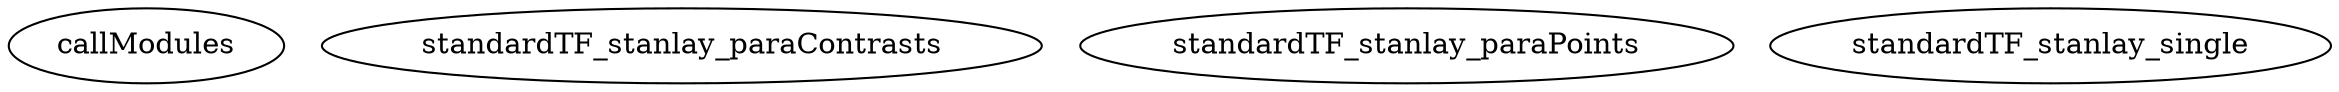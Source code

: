 /* Created by mdot for Matlab */
digraph m2html {

  callModules [URL="callModules.html"];
  callModules [URL="callModules.html"];
  callModules [URL="callModules.html"];
  standardTF_stanlay_paraContrasts [URL="standardTF_stanlay_paraContrasts.html"];
  standardTF_stanlay_paraContrasts [URL="standardTF_stanlay_paraContrasts.html"];
  standardTF_stanlay_paraContrasts [URL="standardTF_stanlay_paraContrasts.html"];
  standardTF_stanlay_paraPoints [URL="standardTF_stanlay_paraPoints.html"];
  standardTF_stanlay_paraPoints [URL="standardTF_stanlay_paraPoints.html"];
  standardTF_stanlay_paraPoints [URL="standardTF_stanlay_paraPoints.html"];
  standardTF_stanlay_single [URL="standardTF_stanlay_single.html"];
  standardTF_stanlay_single [URL="standardTF_stanlay_single.html"];
  standardTF_stanlay_single [URL="standardTF_stanlay_single.html"];
}